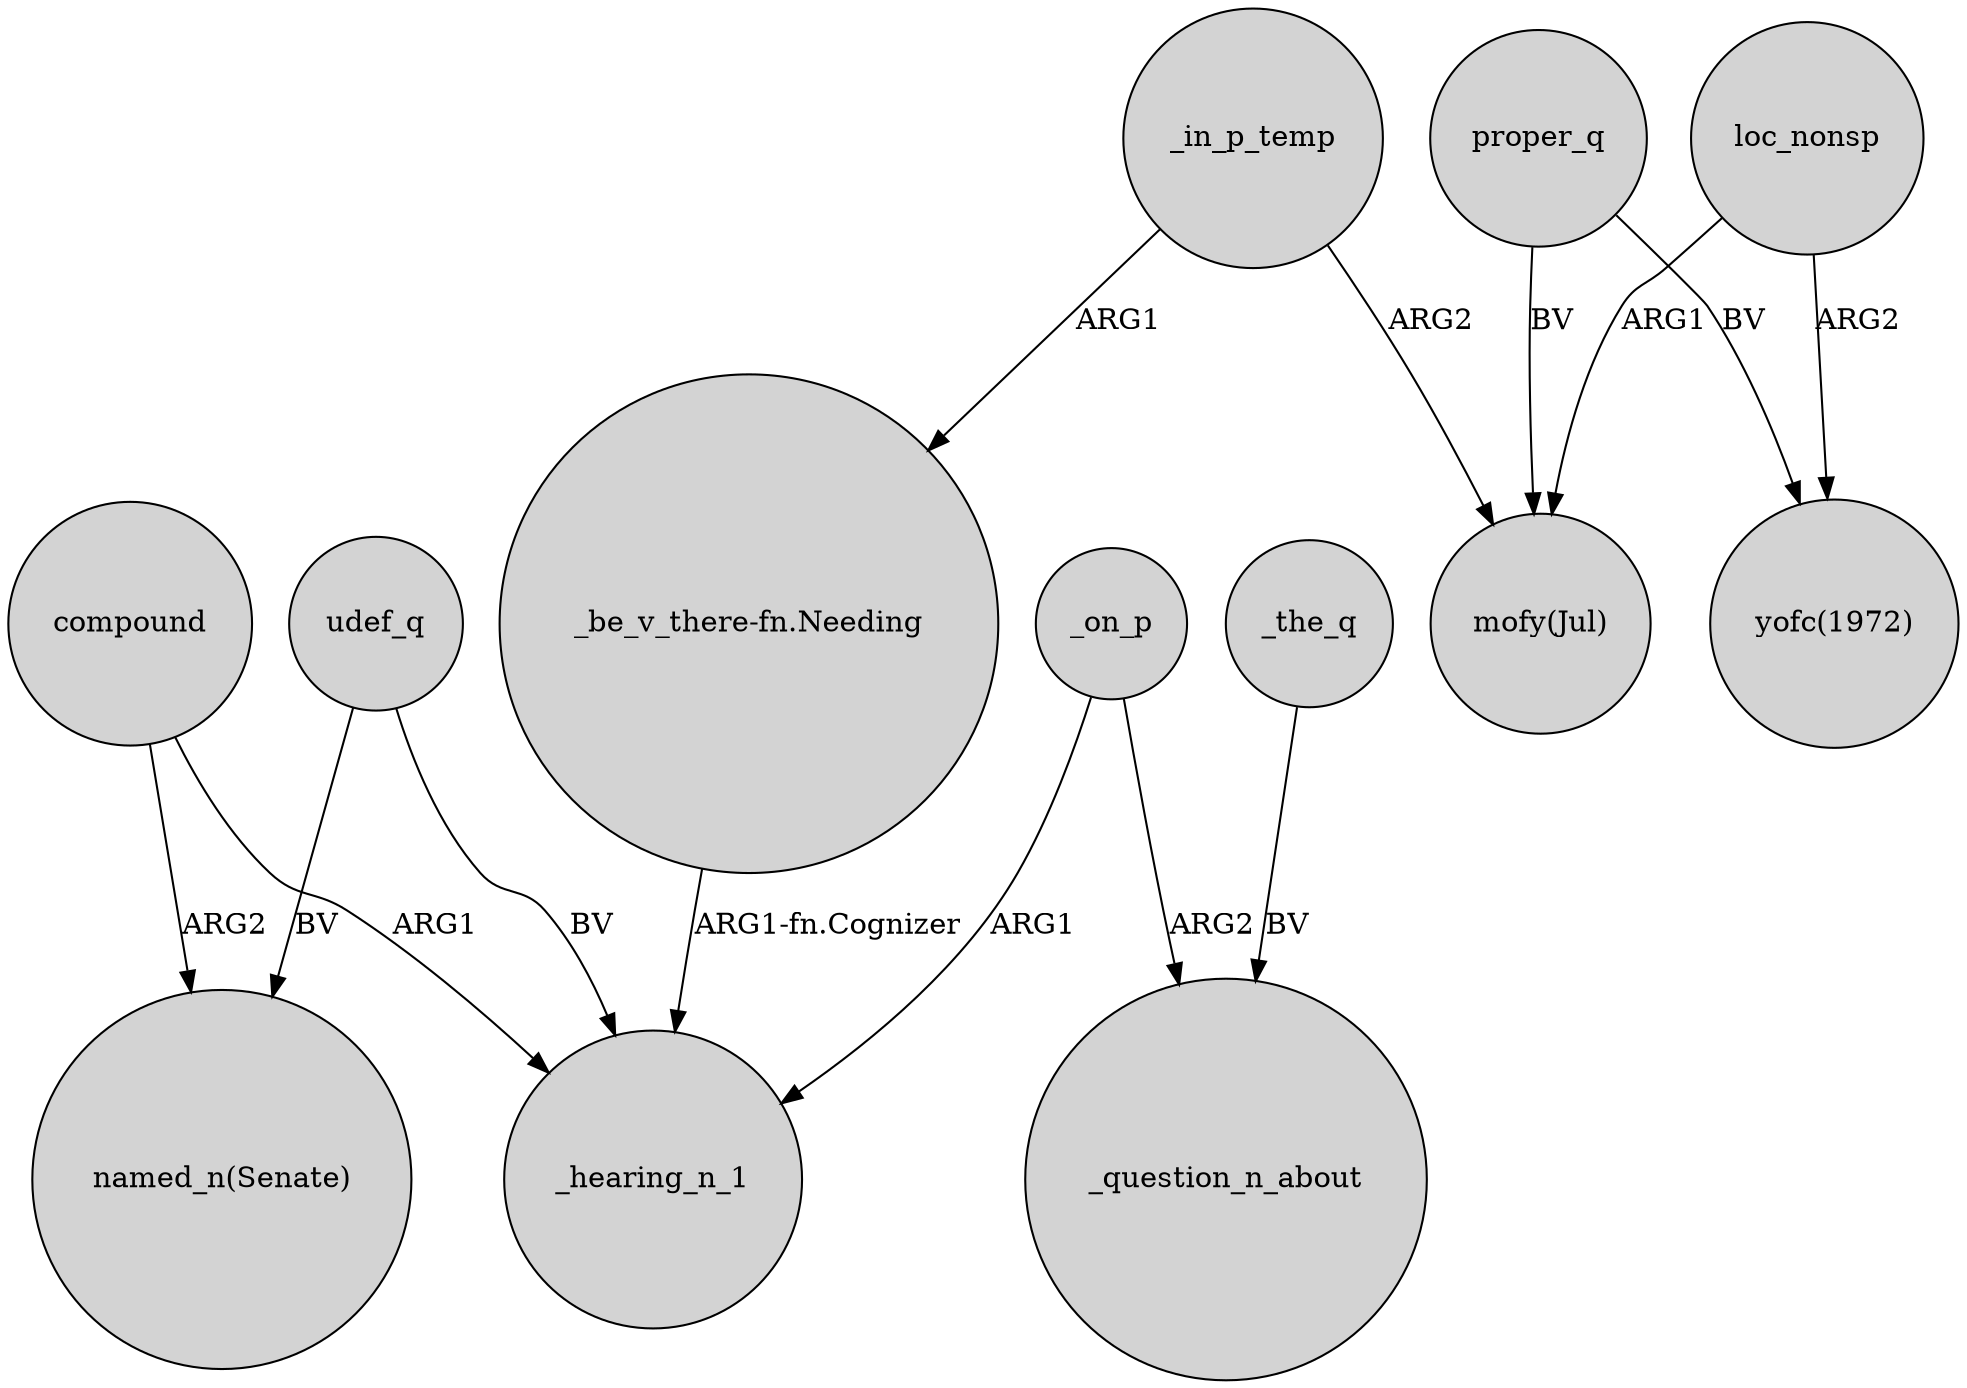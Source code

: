 digraph {
	node [shape=circle style=filled]
	_in_p_temp -> "_be_v_there-fn.Needing" [label=ARG1]
	_in_p_temp -> "mofy(Jul)" [label=ARG2]
	proper_q -> "yofc(1972)" [label=BV]
	compound -> _hearing_n_1 [label=ARG1]
	proper_q -> "mofy(Jul)" [label=BV]
	"_be_v_there-fn.Needing" -> _hearing_n_1 [label="ARG1-fn.Cognizer"]
	compound -> "named_n(Senate)" [label=ARG2]
	loc_nonsp -> "mofy(Jul)" [label=ARG1]
	udef_q -> "named_n(Senate)" [label=BV]
	loc_nonsp -> "yofc(1972)" [label=ARG2]
	_on_p -> _hearing_n_1 [label=ARG1]
	udef_q -> _hearing_n_1 [label=BV]
	_on_p -> _question_n_about [label=ARG2]
	_the_q -> _question_n_about [label=BV]
}
